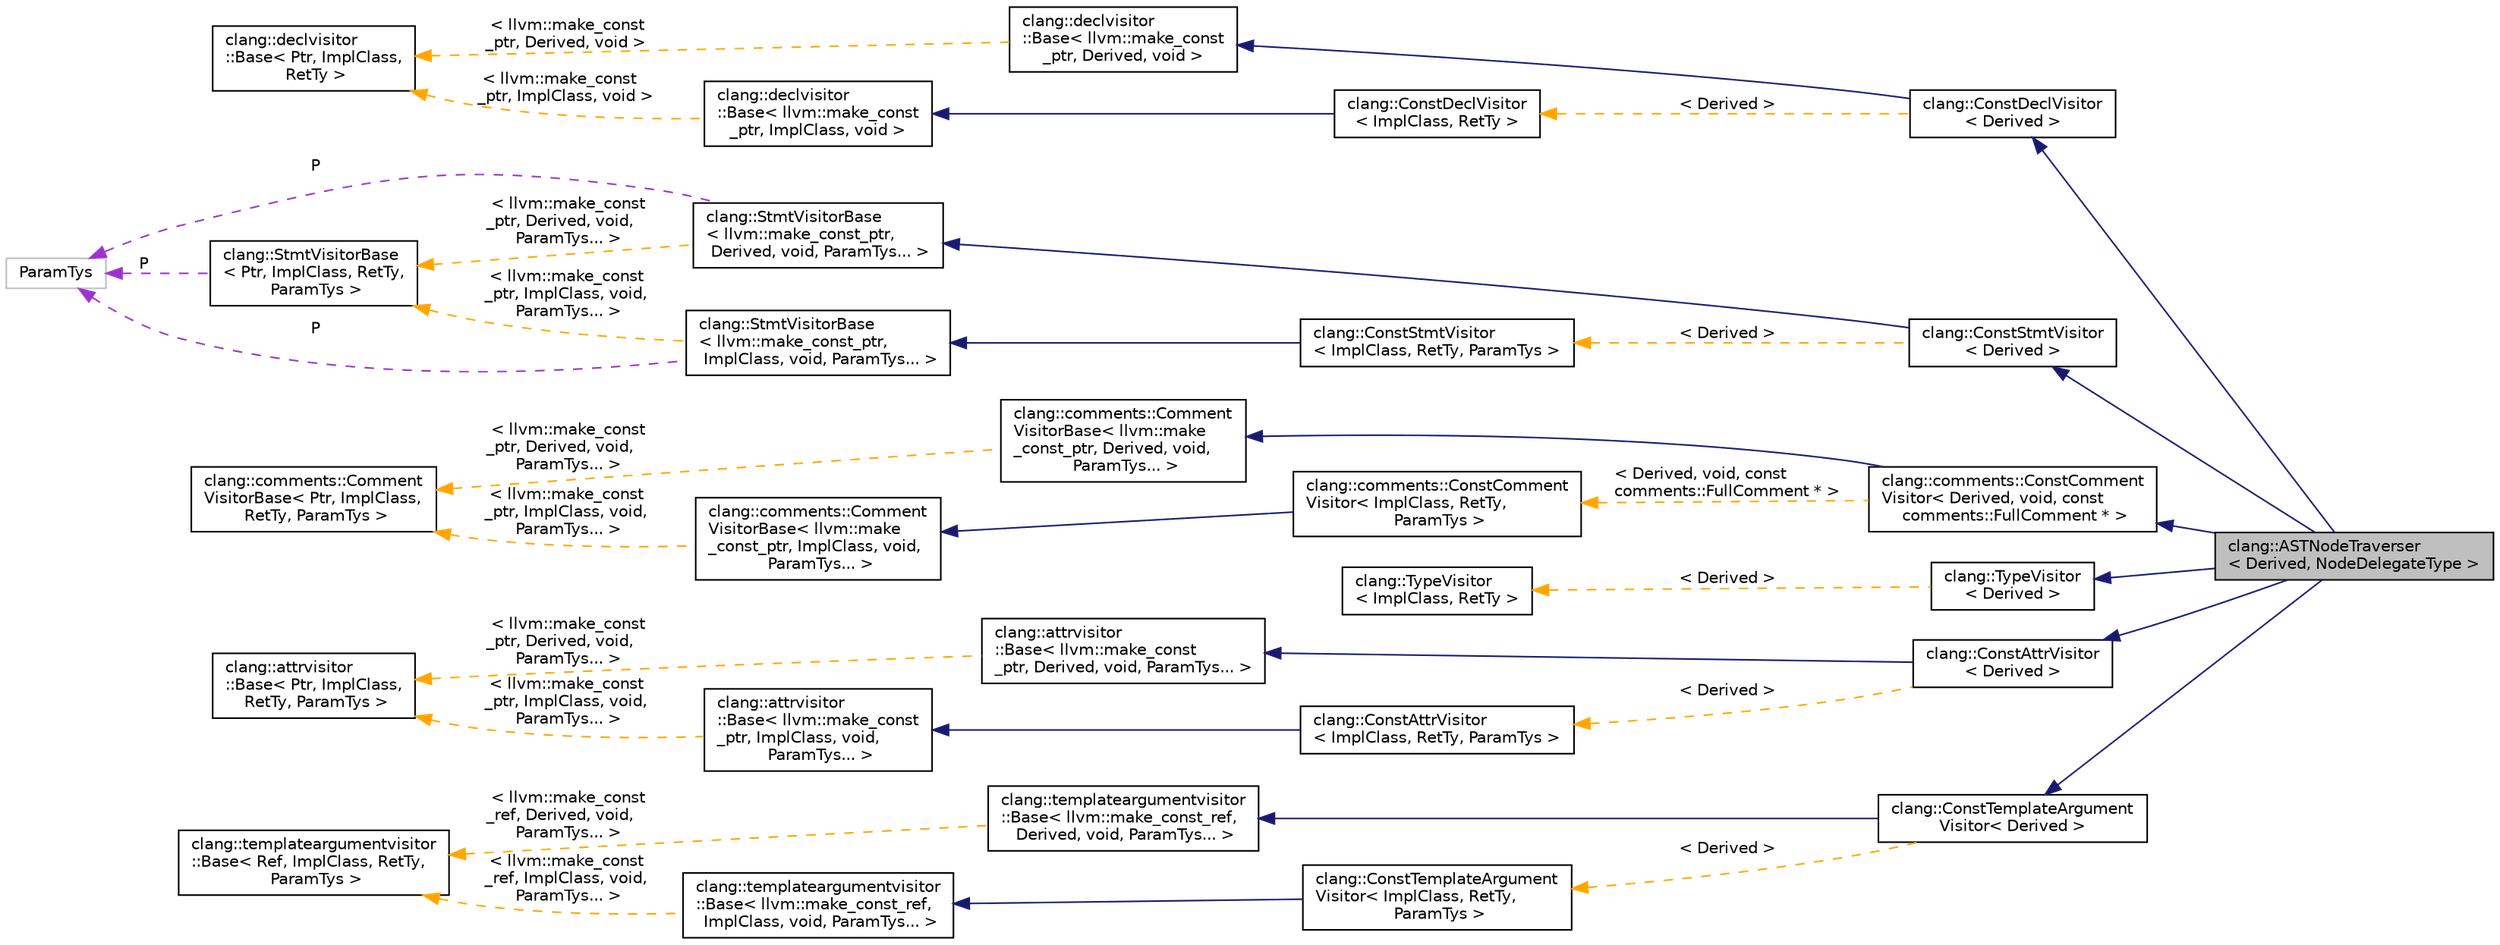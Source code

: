 digraph "clang::ASTNodeTraverser&lt; Derived, NodeDelegateType &gt;"
{
 // LATEX_PDF_SIZE
  bgcolor="transparent";
  edge [fontname="Helvetica",fontsize="10",labelfontname="Helvetica",labelfontsize="10"];
  node [fontname="Helvetica",fontsize="10",shape=record];
  rankdir="LR";
  Node1 [label="clang::ASTNodeTraverser\l\< Derived, NodeDelegateType \>",height=0.2,width=0.4,color="black", fillcolor="grey75", style="filled", fontcolor="black",tooltip="ASTNodeTraverser traverses the Clang AST for dumping purposes."];
  Node2 -> Node1 [dir="back",color="midnightblue",fontsize="10",style="solid",fontname="Helvetica"];
  Node2 [label="clang::ConstDeclVisitor\l\< Derived \>",height=0.2,width=0.4,color="black",URL="$classclang_1_1ConstDeclVisitor.html",tooltip=" "];
  Node3 -> Node2 [dir="back",color="midnightblue",fontsize="10",style="solid",fontname="Helvetica"];
  Node3 [label="clang::declvisitor\l::Base\< llvm::make_const\l_ptr, Derived, void \>",height=0.2,width=0.4,color="black",URL="$classclang_1_1declvisitor_1_1Base.html",tooltip=" "];
  Node4 -> Node3 [dir="back",color="orange",fontsize="10",style="dashed",label=" \< llvm::make_const\l_ptr, Derived, void \>" ,fontname="Helvetica"];
  Node4 [label="clang::declvisitor\l::Base\< Ptr, ImplClass,\l RetTy \>",height=0.2,width=0.4,color="black",URL="$classclang_1_1declvisitor_1_1Base.html",tooltip="A simple visitor class that helps create declaration visitors."];
  Node5 -> Node2 [dir="back",color="orange",fontsize="10",style="dashed",label=" \< Derived \>" ,fontname="Helvetica"];
  Node5 [label="clang::ConstDeclVisitor\l\< ImplClass, RetTy \>",height=0.2,width=0.4,color="black",URL="$classclang_1_1ConstDeclVisitor.html",tooltip="A simple visitor class that helps create declaration visitors."];
  Node6 -> Node5 [dir="back",color="midnightblue",fontsize="10",style="solid",fontname="Helvetica"];
  Node6 [label="clang::declvisitor\l::Base\< llvm::make_const\l_ptr, ImplClass, void \>",height=0.2,width=0.4,color="black",URL="$classclang_1_1declvisitor_1_1Base.html",tooltip=" "];
  Node4 -> Node6 [dir="back",color="orange",fontsize="10",style="dashed",label=" \< llvm::make_const\l_ptr, ImplClass, void \>" ,fontname="Helvetica"];
  Node7 -> Node1 [dir="back",color="midnightblue",fontsize="10",style="solid",fontname="Helvetica"];
  Node7 [label="clang::ConstStmtVisitor\l\< Derived \>",height=0.2,width=0.4,color="black",URL="$classclang_1_1ConstStmtVisitor.html",tooltip=" "];
  Node8 -> Node7 [dir="back",color="midnightblue",fontsize="10",style="solid",fontname="Helvetica"];
  Node8 [label="clang::StmtVisitorBase\l\< llvm::make_const_ptr,\l Derived, void, ParamTys... \>",height=0.2,width=0.4,color="black",URL="$classclang_1_1StmtVisitorBase.html",tooltip=" "];
  Node9 -> Node8 [dir="back",color="darkorchid3",fontsize="10",style="dashed",label=" P" ,fontname="Helvetica"];
  Node9 [label="ParamTys",height=0.2,width=0.4,color="grey75",tooltip=" "];
  Node10 -> Node8 [dir="back",color="orange",fontsize="10",style="dashed",label=" \< llvm::make_const\l_ptr, Derived, void,\l ParamTys... \>" ,fontname="Helvetica"];
  Node10 [label="clang::StmtVisitorBase\l\< Ptr, ImplClass, RetTy,\l ParamTys \>",height=0.2,width=0.4,color="black",URL="$classclang_1_1StmtVisitorBase.html",tooltip="StmtVisitorBase - This class implements a simple visitor for Stmt subclasses."];
  Node9 -> Node10 [dir="back",color="darkorchid3",fontsize="10",style="dashed",label=" P" ,fontname="Helvetica"];
  Node11 -> Node7 [dir="back",color="orange",fontsize="10",style="dashed",label=" \< Derived \>" ,fontname="Helvetica"];
  Node11 [label="clang::ConstStmtVisitor\l\< ImplClass, RetTy, ParamTys \>",height=0.2,width=0.4,color="black",URL="$classclang_1_1ConstStmtVisitor.html",tooltip="ConstStmtVisitor - This class implements a simple visitor for Stmt subclasses."];
  Node12 -> Node11 [dir="back",color="midnightblue",fontsize="10",style="solid",fontname="Helvetica"];
  Node12 [label="clang::StmtVisitorBase\l\< llvm::make_const_ptr,\l ImplClass, void, ParamTys... \>",height=0.2,width=0.4,color="black",URL="$classclang_1_1StmtVisitorBase.html",tooltip=" "];
  Node9 -> Node12 [dir="back",color="darkorchid3",fontsize="10",style="dashed",label=" P" ,fontname="Helvetica"];
  Node10 -> Node12 [dir="back",color="orange",fontsize="10",style="dashed",label=" \< llvm::make_const\l_ptr, ImplClass, void,\l ParamTys... \>" ,fontname="Helvetica"];
  Node13 -> Node1 [dir="back",color="midnightblue",fontsize="10",style="solid",fontname="Helvetica"];
  Node13 [label="clang::comments::ConstComment\lVisitor\< Derived, void, const\l comments::FullComment * \>",height=0.2,width=0.4,color="black",URL="$classclang_1_1comments_1_1ConstCommentVisitor.html",tooltip=" "];
  Node14 -> Node13 [dir="back",color="midnightblue",fontsize="10",style="solid",fontname="Helvetica"];
  Node14 [label="clang::comments::Comment\lVisitorBase\< llvm::make\l_const_ptr, Derived, void,\l ParamTys... \>",height=0.2,width=0.4,color="black",URL="$classclang_1_1comments_1_1CommentVisitorBase.html",tooltip=" "];
  Node15 -> Node14 [dir="back",color="orange",fontsize="10",style="dashed",label=" \< llvm::make_const\l_ptr, Derived, void,\l ParamTys... \>" ,fontname="Helvetica"];
  Node15 [label="clang::comments::Comment\lVisitorBase\< Ptr, ImplClass,\l RetTy, ParamTys \>",height=0.2,width=0.4,color="black",URL="$classclang_1_1comments_1_1CommentVisitorBase.html",tooltip=" "];
  Node16 -> Node13 [dir="back",color="orange",fontsize="10",style="dashed",label=" \< Derived, void, const\l comments::FullComment * \>" ,fontname="Helvetica"];
  Node16 [label="clang::comments::ConstComment\lVisitor\< ImplClass, RetTy,\l ParamTys \>",height=0.2,width=0.4,color="black",URL="$classclang_1_1comments_1_1ConstCommentVisitor.html",tooltip=" "];
  Node17 -> Node16 [dir="back",color="midnightblue",fontsize="10",style="solid",fontname="Helvetica"];
  Node17 [label="clang::comments::Comment\lVisitorBase\< llvm::make\l_const_ptr, ImplClass, void,\l ParamTys... \>",height=0.2,width=0.4,color="black",URL="$classclang_1_1comments_1_1CommentVisitorBase.html",tooltip=" "];
  Node15 -> Node17 [dir="back",color="orange",fontsize="10",style="dashed",label=" \< llvm::make_const\l_ptr, ImplClass, void,\l ParamTys... \>" ,fontname="Helvetica"];
  Node18 -> Node1 [dir="back",color="midnightblue",fontsize="10",style="solid",fontname="Helvetica"];
  Node18 [label="clang::TypeVisitor\l\< Derived \>",height=0.2,width=0.4,color="black",URL="$classclang_1_1TypeVisitor.html",tooltip=" "];
  Node19 -> Node18 [dir="back",color="orange",fontsize="10",style="dashed",label=" \< Derived \>" ,fontname="Helvetica"];
  Node19 [label="clang::TypeVisitor\l\< ImplClass, RetTy \>",height=0.2,width=0.4,color="black",URL="$classclang_1_1TypeVisitor.html",tooltip="An operation on a type."];
  Node20 -> Node1 [dir="back",color="midnightblue",fontsize="10",style="solid",fontname="Helvetica"];
  Node20 [label="clang::ConstAttrVisitor\l\< Derived \>",height=0.2,width=0.4,color="black",URL="$classclang_1_1ConstAttrVisitor.html",tooltip=" "];
  Node21 -> Node20 [dir="back",color="midnightblue",fontsize="10",style="solid",fontname="Helvetica"];
  Node21 [label="clang::attrvisitor\l::Base\< llvm::make_const\l_ptr, Derived, void, ParamTys... \>",height=0.2,width=0.4,color="black",URL="$classclang_1_1attrvisitor_1_1Base.html",tooltip=" "];
  Node22 -> Node21 [dir="back",color="orange",fontsize="10",style="dashed",label=" \< llvm::make_const\l_ptr, Derived, void,\l ParamTys... \>" ,fontname="Helvetica"];
  Node22 [label="clang::attrvisitor\l::Base\< Ptr, ImplClass,\l RetTy, ParamTys \>",height=0.2,width=0.4,color="black",URL="$classclang_1_1attrvisitor_1_1Base.html",tooltip="A simple visitor class that helps create attribute visitors."];
  Node23 -> Node20 [dir="back",color="orange",fontsize="10",style="dashed",label=" \< Derived \>" ,fontname="Helvetica"];
  Node23 [label="clang::ConstAttrVisitor\l\< ImplClass, RetTy, ParamTys \>",height=0.2,width=0.4,color="black",URL="$classclang_1_1ConstAttrVisitor.html",tooltip="A simple visitor class that helps create attribute visitors."];
  Node24 -> Node23 [dir="back",color="midnightblue",fontsize="10",style="solid",fontname="Helvetica"];
  Node24 [label="clang::attrvisitor\l::Base\< llvm::make_const\l_ptr, ImplClass, void,\l ParamTys... \>",height=0.2,width=0.4,color="black",URL="$classclang_1_1attrvisitor_1_1Base.html",tooltip=" "];
  Node22 -> Node24 [dir="back",color="orange",fontsize="10",style="dashed",label=" \< llvm::make_const\l_ptr, ImplClass, void,\l ParamTys... \>" ,fontname="Helvetica"];
  Node25 -> Node1 [dir="back",color="midnightblue",fontsize="10",style="solid",fontname="Helvetica"];
  Node25 [label="clang::ConstTemplateArgument\lVisitor\< Derived \>",height=0.2,width=0.4,color="black",URL="$classclang_1_1ConstTemplateArgumentVisitor.html",tooltip=" "];
  Node26 -> Node25 [dir="back",color="midnightblue",fontsize="10",style="solid",fontname="Helvetica"];
  Node26 [label="clang::templateargumentvisitor\l::Base\< llvm::make_const_ref,\l Derived, void, ParamTys... \>",height=0.2,width=0.4,color="black",URL="$classclang_1_1templateargumentvisitor_1_1Base.html",tooltip=" "];
  Node27 -> Node26 [dir="back",color="orange",fontsize="10",style="dashed",label=" \< llvm::make_const\l_ref, Derived, void,\l ParamTys... \>" ,fontname="Helvetica"];
  Node27 [label="clang::templateargumentvisitor\l::Base\< Ref, ImplClass, RetTy,\l ParamTys \>",height=0.2,width=0.4,color="black",URL="$classclang_1_1templateargumentvisitor_1_1Base.html",tooltip="A simple visitor class that helps create template argument visitors."];
  Node28 -> Node25 [dir="back",color="orange",fontsize="10",style="dashed",label=" \< Derived \>" ,fontname="Helvetica"];
  Node28 [label="clang::ConstTemplateArgument\lVisitor\< ImplClass, RetTy,\l ParamTys \>",height=0.2,width=0.4,color="black",URL="$classclang_1_1ConstTemplateArgumentVisitor.html",tooltip="A simple visitor class that helps create template argument visitors."];
  Node29 -> Node28 [dir="back",color="midnightblue",fontsize="10",style="solid",fontname="Helvetica"];
  Node29 [label="clang::templateargumentvisitor\l::Base\< llvm::make_const_ref,\l ImplClass, void, ParamTys... \>",height=0.2,width=0.4,color="black",URL="$classclang_1_1templateargumentvisitor_1_1Base.html",tooltip=" "];
  Node27 -> Node29 [dir="back",color="orange",fontsize="10",style="dashed",label=" \< llvm::make_const\l_ref, ImplClass, void,\l ParamTys... \>" ,fontname="Helvetica"];
}
